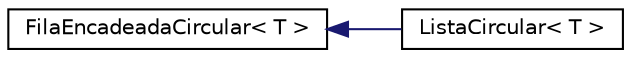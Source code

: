digraph "Representação gráfica da hiearquia da classe"
{
  edge [fontname="Helvetica",fontsize="10",labelfontname="Helvetica",labelfontsize="10"];
  node [fontname="Helvetica",fontsize="10",shape=record];
  rankdir="LR";
  Node1 [label="FilaEncadeadaCircular\< T \>",height=0.2,width=0.4,color="black", fillcolor="white", style="filled",URL="$a00003.html",tooltip="Implementação da estrutura de dado fila encadeada circular que herda da classe FilaEncadeadaCircular..."];
  Node1 -> Node2 [dir="back",color="midnightblue",fontsize="10",style="solid",fontname="Helvetica"];
  Node2 [label="ListaCircular\< T \>",height=0.2,width=0.4,color="black", fillcolor="white", style="filled",URL="$a00004.html",tooltip="ImplementaÃ§Ã£o da estrutura de dado lista circular que herda da classe FilaEncadeadaCircular. "];
}
